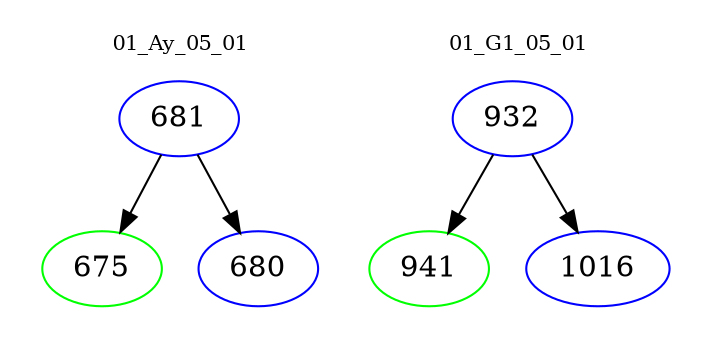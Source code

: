digraph{
subgraph cluster_0 {
color = white
label = "01_Ay_05_01";
fontsize=10;
T0_681 [label="681", color="blue"]
T0_681 -> T0_675 [color="black"]
T0_675 [label="675", color="green"]
T0_681 -> T0_680 [color="black"]
T0_680 [label="680", color="blue"]
}
subgraph cluster_1 {
color = white
label = "01_G1_05_01";
fontsize=10;
T1_932 [label="932", color="blue"]
T1_932 -> T1_941 [color="black"]
T1_941 [label="941", color="green"]
T1_932 -> T1_1016 [color="black"]
T1_1016 [label="1016", color="blue"]
}
}
